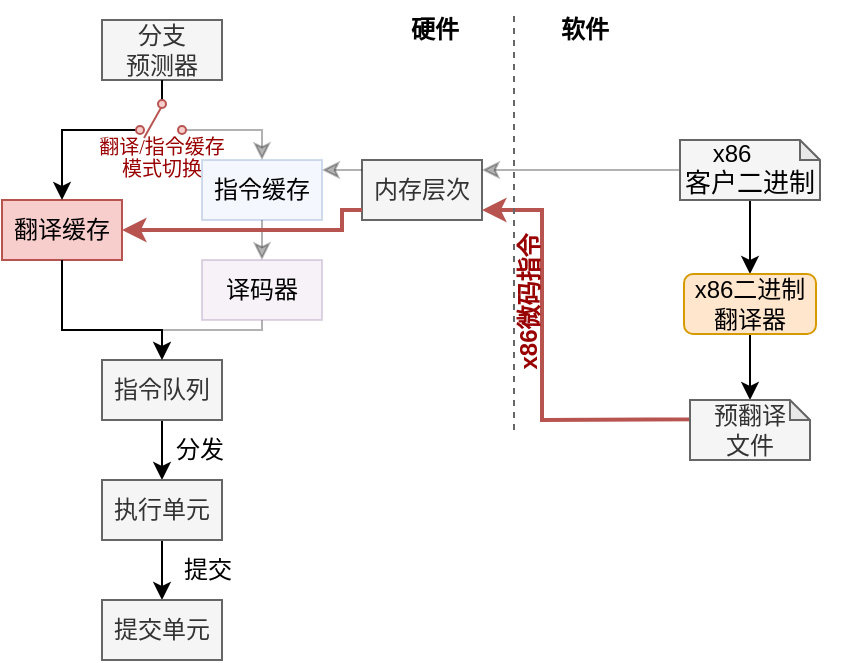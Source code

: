 <mxfile>
    <diagram id="cWxi84_UugptcLM1WIaq" name="Page-1">
        <mxGraphModel dx="690" dy="459" grid="1" gridSize="10" guides="0" tooltips="1" connect="1" arrows="1" fold="1" page="1" pageScale="1" pageWidth="850" pageHeight="1100" math="0" shadow="0">
            <root>
                <mxCell id="0"/>
                <mxCell id="1" parent="0"/>
                <mxCell id="JaKuqvaHgijVcONZTKJ--1" value="分支&lt;br&gt;预测器" style="rounded=0;whiteSpace=wrap;html=1;fillColor=#f5f5f5;fontColor=#333333;strokeColor=#666666;" parent="1" vertex="1">
                    <mxGeometry x="90" y="40" width="60" height="30" as="geometry"/>
                </mxCell>
                <mxCell id="JaKuqvaHgijVcONZTKJ--3" value="翻译缓存" style="rounded=0;whiteSpace=wrap;html=1;fillColor=#f8cecc;strokeColor=#b85450;" parent="1" vertex="1">
                    <mxGeometry x="40" y="130" width="60" height="30" as="geometry"/>
                </mxCell>
                <mxCell id="12" style="edgeStyle=none;html=1;exitX=0.5;exitY=1;exitDx=0;exitDy=0;entryX=0.5;entryY=0;entryDx=0;entryDy=0;" edge="1" parent="1" source="JaKuqvaHgijVcONZTKJ--5" target="9">
                    <mxGeometry relative="1" as="geometry"/>
                </mxCell>
                <mxCell id="JaKuqvaHgijVcONZTKJ--5" value="指令队列" style="rounded=0;whiteSpace=wrap;html=1;fillColor=#f5f5f5;fontColor=#333333;strokeColor=#666666;" parent="1" vertex="1">
                    <mxGeometry x="90" y="210" width="60" height="30" as="geometry"/>
                </mxCell>
                <mxCell id="JaKuqvaHgijVcONZTKJ--9" value="内存层次" style="rounded=0;whiteSpace=wrap;html=1;fillColor=#f5f5f5;fontColor=#333333;strokeColor=#666666;" parent="1" vertex="1">
                    <mxGeometry x="220" y="110" width="60" height="30" as="geometry"/>
                </mxCell>
                <mxCell id="eNV9GX9u8mANtD771sAi-27" style="edgeStyle=orthogonalEdgeStyle;rounded=0;orthogonalLoop=1;jettySize=auto;html=1;fillColor=#f8cecc;strokeColor=#b85450;strokeWidth=2;exitX=0.027;exitY=0.317;exitDx=0;exitDy=0;exitPerimeter=0;" parent="1" source="Rj44wQjt3CQsgW44WAg_-17" edge="1">
                    <mxGeometry relative="1" as="geometry">
                        <Array as="points">
                            <mxPoint x="415" y="240"/>
                            <mxPoint x="310" y="240"/>
                            <mxPoint x="310" y="135"/>
                        </Array>
                        <mxPoint x="414.765" y="235.008" as="sourcePoint"/>
                        <mxPoint x="280" y="135" as="targetPoint"/>
                    </mxGeometry>
                </mxCell>
                <mxCell id="eNV9GX9u8mANtD771sAi-23" style="edgeStyle=orthogonalEdgeStyle;rounded=0;orthogonalLoop=1;jettySize=auto;html=1;opacity=30;" parent="1" source="hb1lXff9o-4xNr9urmNr-27" target="JaKuqvaHgijVcONZTKJ--9" edge="1">
                    <mxGeometry relative="1" as="geometry">
                        <Array as="points">
                            <mxPoint x="340" y="115"/>
                            <mxPoint x="340" y="115"/>
                        </Array>
                    </mxGeometry>
                </mxCell>
                <mxCell id="6" style="edgeStyle=none;html=1;exitX=0.5;exitY=1;exitDx=0;exitDy=0;exitPerimeter=0;entryX=0.5;entryY=0;entryDx=0;entryDy=0;" edge="1" parent="1" source="hb1lXff9o-4xNr9urmNr-27" target="hb1lXff9o-4xNr9urmNr-28">
                    <mxGeometry relative="1" as="geometry"/>
                </mxCell>
                <mxCell id="hb1lXff9o-4xNr9urmNr-27" value="" style="shape=note;whiteSpace=wrap;html=1;backgroundOutline=1;darkOpacity=0.05;size=10;fillColor=#f5f5f5;fontColor=#333333;strokeColor=#666666;align=center;" parent="1" vertex="1">
                    <mxGeometry x="379" y="100" width="70" height="30" as="geometry"/>
                </mxCell>
                <mxCell id="2" style="edgeStyle=none;html=1;exitX=0.5;exitY=1;exitDx=0;exitDy=0;entryX=0.5;entryY=0;entryDx=0;entryDy=0;entryPerimeter=0;" edge="1" parent="1" source="hb1lXff9o-4xNr9urmNr-28" target="Rj44wQjt3CQsgW44WAg_-17">
                    <mxGeometry relative="1" as="geometry"/>
                </mxCell>
                <mxCell id="hb1lXff9o-4xNr9urmNr-28" value="x86二进制翻译器" style="rounded=1;whiteSpace=wrap;html=1;fillColor=#ffe6cc;strokeColor=#d79b00;" parent="1" vertex="1">
                    <mxGeometry x="381" y="167" width="66" height="30" as="geometry"/>
                </mxCell>
                <mxCell id="eNV9GX9u8mANtD771sAi-3" style="edgeStyle=orthogonalEdgeStyle;rounded=0;orthogonalLoop=1;jettySize=auto;html=1;" parent="1" edge="1">
                    <mxGeometry relative="1" as="geometry">
                        <Array as="points">
                            <mxPoint x="70" y="195"/>
                            <mxPoint x="120" y="195"/>
                        </Array>
                        <mxPoint x="120" y="210" as="targetPoint"/>
                        <mxPoint x="70" y="160" as="sourcePoint"/>
                    </mxGeometry>
                </mxCell>
                <mxCell id="eNV9GX9u8mANtD771sAi-5" value="指令缓存" style="rounded=0;whiteSpace=wrap;html=1;fillColor=#dae8fc;strokeColor=#6c8ebf;opacity=30;" parent="1" vertex="1">
                    <mxGeometry x="140" y="110" width="60" height="30" as="geometry"/>
                </mxCell>
                <mxCell id="eNV9GX9u8mANtD771sAi-6" style="edgeStyle=orthogonalEdgeStyle;rounded=0;orthogonalLoop=1;jettySize=auto;html=1;opacity=30;" parent="1" source="eNV9GX9u8mANtD771sAi-8" edge="1">
                    <mxGeometry relative="1" as="geometry">
                        <Array as="points">
                            <mxPoint x="170" y="195"/>
                            <mxPoint x="120" y="195"/>
                        </Array>
                        <mxPoint x="120" y="210" as="targetPoint"/>
                    </mxGeometry>
                </mxCell>
                <mxCell id="eNV9GX9u8mANtD771sAi-8" value="译码器" style="rounded=0;whiteSpace=wrap;html=1;fillColor=#e1d5e7;strokeColor=#9673a6;opacity=30;" parent="1" vertex="1">
                    <mxGeometry x="140" y="160" width="60" height="30" as="geometry"/>
                </mxCell>
                <mxCell id="eNV9GX9u8mANtD771sAi-9" value="" style="endArrow=classic;html=1;curved=1;opacity=30;" parent="1" source="eNV9GX9u8mANtD771sAi-5" target="eNV9GX9u8mANtD771sAi-8" edge="1">
                    <mxGeometry width="50" height="50" relative="1" as="geometry">
                        <mxPoint x="220" y="180" as="sourcePoint"/>
                        <mxPoint x="270" y="130" as="targetPoint"/>
                    </mxGeometry>
                </mxCell>
                <mxCell id="eNV9GX9u8mANtD771sAi-10" value="" style="endArrow=classic;html=1;rounded=0;opacity=30;" parent="1" edge="1">
                    <mxGeometry width="50" height="50" relative="1" as="geometry">
                        <mxPoint x="220" y="115" as="sourcePoint"/>
                        <mxPoint x="200" y="115" as="targetPoint"/>
                    </mxGeometry>
                </mxCell>
                <mxCell id="eNV9GX9u8mANtD771sAi-24" value="" style="endArrow=classic;html=1;rounded=0;fillColor=#f8cecc;strokeColor=#b85450;strokeWidth=2;" parent="1" target="JaKuqvaHgijVcONZTKJ--3" edge="1">
                    <mxGeometry width="50" height="50" relative="1" as="geometry">
                        <mxPoint x="220" y="135" as="sourcePoint"/>
                        <mxPoint x="200" y="135" as="targetPoint"/>
                        <Array as="points">
                            <mxPoint x="210" y="135"/>
                            <mxPoint x="210" y="145"/>
                            <mxPoint x="120" y="145"/>
                        </Array>
                    </mxGeometry>
                </mxCell>
                <mxCell id="eNV9GX9u8mANtD771sAi-28" value="&lt;b&gt;硬件&lt;/b&gt;" style="text;html=1;align=center;verticalAlign=middle;resizable=0;points=[];autosize=1;strokeColor=none;fillColor=none;" parent="1" vertex="1">
                    <mxGeometry x="231" y="30" width="50" height="30" as="geometry"/>
                </mxCell>
                <mxCell id="eNV9GX9u8mANtD771sAi-29" value="&lt;b&gt;软件&lt;/b&gt;" style="text;html=1;align=center;verticalAlign=middle;resizable=0;points=[];autosize=1;strokeColor=none;fillColor=none;" parent="1" vertex="1">
                    <mxGeometry x="306" y="30" width="50" height="30" as="geometry"/>
                </mxCell>
                <mxCell id="eNV9GX9u8mANtD771sAi-33" value="&lt;font color=&quot;#990000&quot;&gt;&lt;b&gt;x86微码指令&lt;/b&gt;&lt;/font&gt;" style="text;html=1;strokeColor=none;fillColor=none;align=center;verticalAlign=middle;whiteSpace=wrap;rounded=0;rotation=-90;" parent="1" vertex="1">
                    <mxGeometry x="257.25" y="175.75" width="91.5" height="10" as="geometry"/>
                </mxCell>
                <mxCell id="klteDesX3QRrjtB30MJ_-5" value="" style="endArrow=classic;html=1;rounded=0;startArrow=none;startFill=0;opacity=30;" parent="1" target="eNV9GX9u8mANtD771sAi-5" edge="1">
                    <mxGeometry width="50" height="50" relative="1" as="geometry">
                        <mxPoint x="130" y="95" as="sourcePoint"/>
                        <mxPoint x="130" y="70" as="targetPoint"/>
                        <Array as="points">
                            <mxPoint x="170" y="95"/>
                        </Array>
                    </mxGeometry>
                </mxCell>
                <mxCell id="klteDesX3QRrjtB30MJ_-6" value="" style="endArrow=classic;html=1;rounded=0;startArrow=none;startFill=0;" parent="1" target="JaKuqvaHgijVcONZTKJ--3" edge="1">
                    <mxGeometry width="50" height="50" relative="1" as="geometry">
                        <mxPoint x="110" y="95" as="sourcePoint"/>
                        <mxPoint x="150" y="110" as="targetPoint"/>
                        <Array as="points">
                            <mxPoint x="70" y="95"/>
                        </Array>
                    </mxGeometry>
                </mxCell>
                <mxCell id="klteDesX3QRrjtB30MJ_-7" value="" style="endArrow=none;html=1;rounded=0;endFill=0;" parent="1" source="JaKuqvaHgijVcONZTKJ--1" edge="1">
                    <mxGeometry width="50" height="50" relative="1" as="geometry">
                        <mxPoint x="80" y="120" as="sourcePoint"/>
                        <mxPoint x="120" y="80" as="targetPoint"/>
                    </mxGeometry>
                </mxCell>
                <mxCell id="klteDesX3QRrjtB30MJ_-8" value="" style="endArrow=none;html=1;rounded=0;endFill=0;fillColor=#f8cecc;strokeColor=#b85450;" parent="1" edge="1">
                    <mxGeometry width="50" height="50" relative="1" as="geometry">
                        <mxPoint x="111" y="99" as="sourcePoint"/>
                        <mxPoint x="120" y="83" as="targetPoint"/>
                    </mxGeometry>
                </mxCell>
                <mxCell id="klteDesX3QRrjtB30MJ_-10" value="&lt;font color=&quot;#990000&quot; face=&quot;mono&quot; style=&quot;font-size: 10px;&quot;&gt;翻译/指令缓存&lt;/font&gt;" style="text;html=1;strokeColor=none;fillColor=none;align=center;verticalAlign=middle;whiteSpace=wrap;rounded=0;" parent="1" vertex="1">
                    <mxGeometry x="85" y="98" width="70" height="10" as="geometry"/>
                </mxCell>
                <mxCell id="klteDesX3QRrjtB30MJ_-11" value="" style="ellipse;whiteSpace=wrap;html=1;aspect=fixed;fillColor=#f8cecc;strokeColor=#b85450;" parent="1" vertex="1">
                    <mxGeometry x="107" y="93" width="4" height="4" as="geometry"/>
                </mxCell>
                <mxCell id="klteDesX3QRrjtB30MJ_-12" value="" style="ellipse;whiteSpace=wrap;html=1;aspect=fixed;fillColor=#f8cecc;strokeColor=#b85450;" parent="1" vertex="1">
                    <mxGeometry x="128" y="93" width="4" height="4" as="geometry"/>
                </mxCell>
                <mxCell id="klteDesX3QRrjtB30MJ_-13" value="" style="ellipse;whiteSpace=wrap;html=1;aspect=fixed;fillColor=#f8cecc;strokeColor=#b85450;" parent="1" vertex="1">
                    <mxGeometry x="118" y="80" width="4" height="4" as="geometry"/>
                </mxCell>
                <mxCell id="LAJ0hNWJ021TNlPDbXXB-2" value="&lt;font face=&quot;mono&quot; color=&quot;#990000&quot;&gt;&lt;span style=&quot;font-size: 10px;&quot;&gt;模式切换&lt;/span&gt;&lt;/font&gt;" style="text;html=1;strokeColor=none;fillColor=none;align=center;verticalAlign=middle;whiteSpace=wrap;rounded=0;" parent="1" vertex="1">
                    <mxGeometry x="85" y="109" width="70" height="10" as="geometry"/>
                </mxCell>
                <mxCell id="LAJ0hNWJ021TNlPDbXXB-3" value="" style="endArrow=none;dashed=1;html=1;rounded=0;fillColor=#f5f5f5;strokeColor=#666666;" parent="1" edge="1">
                    <mxGeometry width="50" height="50" relative="1" as="geometry">
                        <mxPoint x="296" y="245" as="sourcePoint"/>
                        <mxPoint x="296" y="35" as="targetPoint"/>
                    </mxGeometry>
                </mxCell>
                <mxCell id="Rj44wQjt3CQsgW44WAg_-5" value="x86" style="text;html=1;strokeColor=none;fillColor=none;align=center;verticalAlign=middle;whiteSpace=wrap;rounded=0;" parent="1" vertex="1">
                    <mxGeometry x="390" y="102" width="30" height="10" as="geometry"/>
                </mxCell>
                <mxCell id="Rj44wQjt3CQsgW44WAg_-6" value="&lt;font style=&quot;font-size: 13px;&quot;&gt;客户二进制&lt;/font&gt;" style="text;html=1;strokeColor=none;fillColor=none;align=center;verticalAlign=middle;whiteSpace=wrap;rounded=0;" parent="1" vertex="1">
                    <mxGeometry x="369" y="116" width="90" height="10" as="geometry"/>
                </mxCell>
                <mxCell id="Rj44wQjt3CQsgW44WAg_-17" value="预翻译&lt;br&gt;文件" style="shape=note;whiteSpace=wrap;html=1;backgroundOutline=1;darkOpacity=0.05;size=10;fillColor=#f5f5f5;fontColor=#333333;strokeColor=#666666;" parent="1" vertex="1">
                    <mxGeometry x="384" y="230" width="60" height="30" as="geometry"/>
                </mxCell>
                <mxCell id="7" value="分发" style="text;html=1;strokeColor=none;fillColor=none;align=center;verticalAlign=middle;whiteSpace=wrap;rounded=0;rotation=0;" vertex="1" parent="1">
                    <mxGeometry x="114" y="250" width="50" height="10" as="geometry"/>
                </mxCell>
                <mxCell id="8" style="edgeStyle=none;html=1;exitX=0.5;exitY=1;exitDx=0;exitDy=0;entryX=0.5;entryY=0;entryDx=0;entryDy=0;fontSize=12;" edge="1" parent="1" source="9" target="10">
                    <mxGeometry relative="1" as="geometry"/>
                </mxCell>
                <mxCell id="9" value="执行单元" style="rounded=0;whiteSpace=wrap;html=1;fillColor=#f5f5f5;strokeColor=#666666;fontColor=#333333;" vertex="1" parent="1">
                    <mxGeometry x="90" y="270" width="60" height="30" as="geometry"/>
                </mxCell>
                <mxCell id="10" value="提交单元" style="rounded=0;whiteSpace=wrap;html=1;fillColor=#f5f5f5;fontColor=#333333;strokeColor=#666666;" vertex="1" parent="1">
                    <mxGeometry x="90" y="330" width="60" height="30" as="geometry"/>
                </mxCell>
                <mxCell id="11" value="提交" style="text;html=1;strokeColor=none;fillColor=none;align=center;verticalAlign=middle;whiteSpace=wrap;rounded=0;rotation=0;" vertex="1" parent="1">
                    <mxGeometry x="118" y="310" width="50" height="10" as="geometry"/>
                </mxCell>
            </root>
        </mxGraphModel>
    </diagram>
</mxfile>